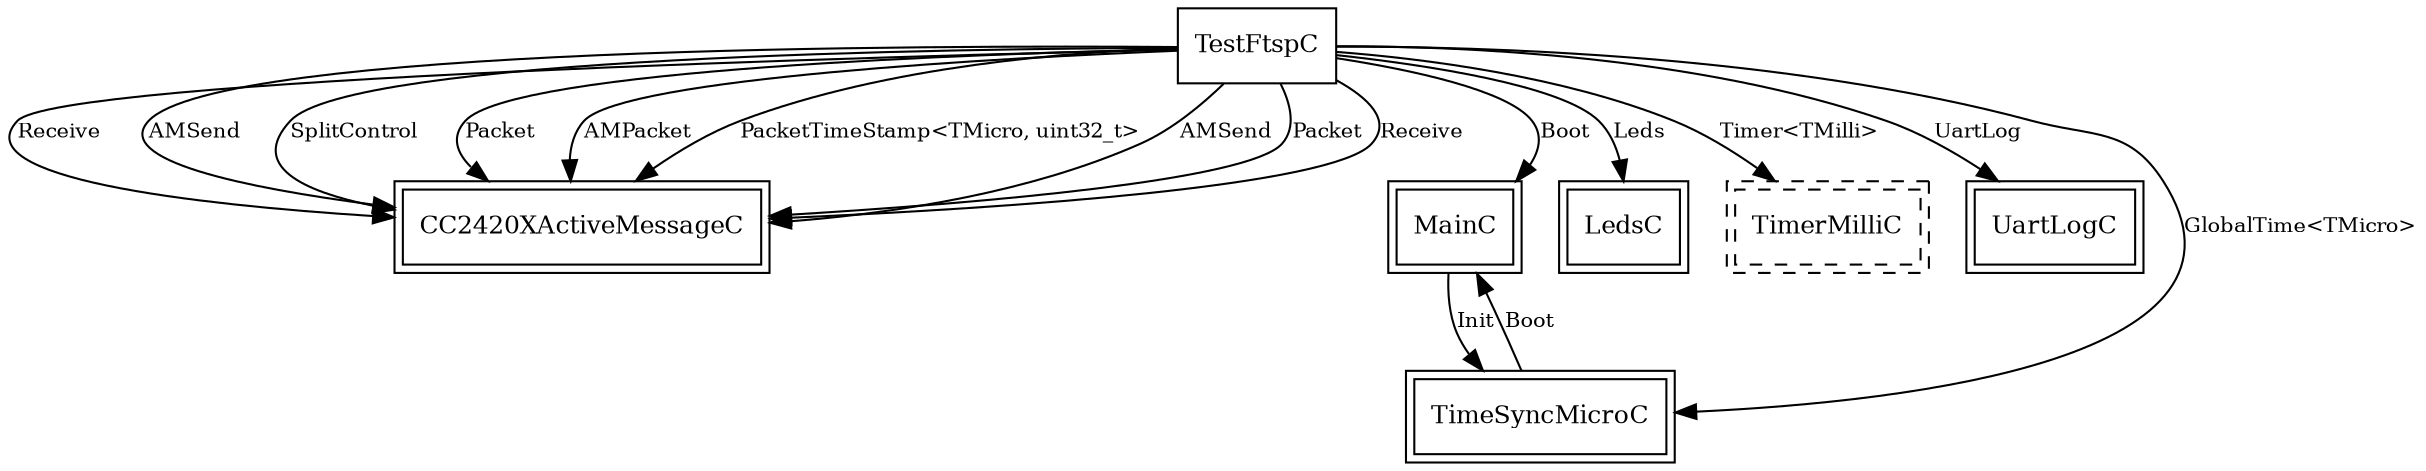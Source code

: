digraph "TestFtspAppC" {
  "TestFtspC" [fontsize=12, shape=box, URL="../chtml/TestFtspC.html"];
  "CC2420XActiveMessageC" [fontsize=12, shape=box,peripheries=2, URL="../chtml/tos.chips.cc2420x.CC2420XActiveMessageC.html"];
  "TestFtspC" [fontsize=12, shape=box, URL="../chtml/TestFtspC.html"];
  "CC2420XActiveMessageC" [fontsize=12, shape=box,peripheries=2, URL="../chtml/tos.chips.cc2420x.CC2420XActiveMessageC.html"];
  "TestFtspC" [fontsize=12, shape=box, URL="../chtml/TestFtspC.html"];
  "CC2420XActiveMessageC" [fontsize=12, shape=box,peripheries=2, URL="../chtml/tos.chips.cc2420x.CC2420XActiveMessageC.html"];
  "TestFtspC" [fontsize=12, shape=box, URL="../chtml/TestFtspC.html"];
  "CC2420XActiveMessageC" [fontsize=12, shape=box,peripheries=2, URL="../chtml/tos.chips.cc2420x.CC2420XActiveMessageC.html"];
  "TestFtspC" [fontsize=12, shape=box, URL="../chtml/TestFtspC.html"];
  "CC2420XActiveMessageC" [fontsize=12, shape=box,peripheries=2, URL="../chtml/tos.chips.cc2420x.CC2420XActiveMessageC.html"];
  "TestFtspC" [fontsize=12, shape=box, URL="../chtml/TestFtspC.html"];
  "CC2420XActiveMessageC" [fontsize=12, shape=box,peripheries=2, URL="../chtml/tos.chips.cc2420x.CC2420XActiveMessageC.html"];
  "TestFtspC" [fontsize=12, shape=box, URL="../chtml/TestFtspC.html"];
  "MainC" [fontsize=12, shape=box,peripheries=2, URL="../chtml/tos.system.MainC.html"];
  "TestFtspC" [fontsize=12, shape=box, URL="../chtml/TestFtspC.html"];
  "LedsC" [fontsize=12, shape=box,peripheries=2, URL="../chtml/tos.system.LedsC.html"];
  "TestFtspC" [fontsize=12, shape=box, URL="../chtml/TestFtspC.html"];
  "TestFtspAppC.TimerMilliC" [fontsize=12, shape=box,peripheries=2, style=dashed, label="TimerMilliC", URL="../chtml/tos.system.TimerMilliC.html"];
  "TestFtspC" [fontsize=12, shape=box, URL="../chtml/TestFtspC.html"];
  "UartLogC" [fontsize=12, shape=box,peripheries=2, URL="../chtml/UartLogC.html"];
  "TestFtspC" [fontsize=12, shape=box, URL="../chtml/TestFtspC.html"];
  "TestFtspC" [fontsize=12, shape=box, URL="../chtml/TestFtspC.html"];
  "TestFtspC" [fontsize=12, shape=box, URL="../chtml/TestFtspC.html"];
  "MainC" [fontsize=12, shape=box,peripheries=2, URL="../chtml/tos.system.MainC.html"];
  "TimeSyncMicroC" [fontsize=12, shape=box,peripheries=2, URL="../chtml/TimeSyncMicroC.html"];
  "TimeSyncMicroC" [fontsize=12, shape=box,peripheries=2, URL="../chtml/TimeSyncMicroC.html"];
  "TestFtspC" [fontsize=12, shape=box, URL="../chtml/TestFtspC.html"];
  "TimeSyncMicroC" [fontsize=12, shape=box,peripheries=2, URL="../chtml/TimeSyncMicroC.html"];
  "TestFtspC" -> "CC2420XActiveMessageC" [label="Receive", URL="../ihtml/tos.interfaces.Receive.html", fontsize=10];
  "TestFtspC" -> "CC2420XActiveMessageC" [label="AMSend", URL="../ihtml/tos.interfaces.AMSend.html", fontsize=10];
  "TestFtspC" -> "CC2420XActiveMessageC" [label="SplitControl", URL="../ihtml/tos.interfaces.SplitControl.html", fontsize=10];
  "TestFtspC" -> "CC2420XActiveMessageC" [label="Packet", URL="../ihtml/tos.interfaces.Packet.html", fontsize=10];
  "TestFtspC" -> "CC2420XActiveMessageC" [label="AMPacket", URL="../ihtml/tos.interfaces.AMPacket.html", fontsize=10];
  "TestFtspC" -> "CC2420XActiveMessageC" [label="PacketTimeStamp<TMicro, uint32_t>", URL="../ihtml/tos.interfaces.PacketTimeStamp.html", fontsize=10];
  "TestFtspC" -> "MainC" [label="Boot", URL="../ihtml/tos.interfaces.Boot.html", fontsize=10];
  "TestFtspC" -> "LedsC" [label="Leds", URL="../ihtml/tos.interfaces.Leds.html", fontsize=10];
  "TestFtspC" -> "TestFtspAppC.TimerMilliC" [label="Timer<TMilli>", URL="../ihtml/tos.lib.timer.Timer.html", fontsize=10];
  "TestFtspC" -> "UartLogC" [label="UartLog", URL="../ihtml/UartLog.html", fontsize=10];
  "TestFtspC" -> "CC2420XActiveMessageC" [label="AMSend", URL="../ihtml/tos.interfaces.AMSend.html", fontsize=10];
  "TestFtspC" -> "CC2420XActiveMessageC" [label="Packet", URL="../ihtml/tos.interfaces.Packet.html", fontsize=10];
  "TestFtspC" -> "CC2420XActiveMessageC" [label="Receive", URL="../ihtml/tos.interfaces.Receive.html", fontsize=10];
  "MainC" -> "TimeSyncMicroC" [label="Init", URL="../ihtml/tos.interfaces.Init.html", fontsize=10];
  "TimeSyncMicroC" -> "MainC" [label="Boot", URL="../ihtml/tos.interfaces.Boot.html", fontsize=10];
  "TestFtspC" -> "TimeSyncMicroC" [label="GlobalTime<TMicro>", URL="../ihtml/tos.lib.ftsp.GlobalTime.html", fontsize=10];
}
